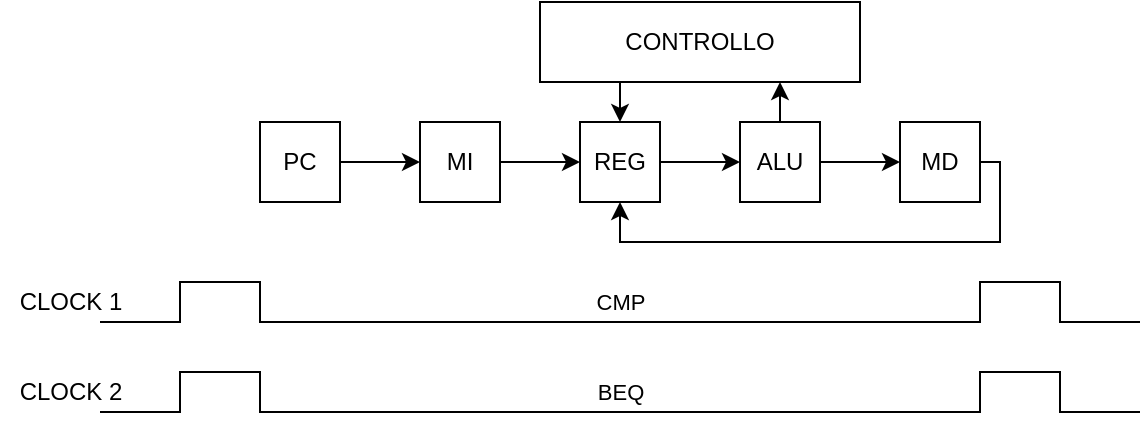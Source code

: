 <mxfile>
    <diagram id="fEp_6WsO6eChwT8PkjVl" name="Pagina-1">
        <mxGraphModel dx="455" dy="326" grid="1" gridSize="10" guides="1" tooltips="1" connect="1" arrows="1" fold="1" page="1" pageScale="1" pageWidth="827" pageHeight="1169" math="0" shadow="0">
            <root>
                <mxCell id="0"/>
                <mxCell id="1" parent="0"/>
                <mxCell id="33" style="edgeStyle=orthogonalEdgeStyle;rounded=0;html=1;exitX=0.5;exitY=0;exitDx=0;exitDy=0;entryX=0.25;entryY=1;entryDx=0;entryDy=0;startArrow=classic;startFill=1;endArrow=none;endFill=0;" edge="1" parent="1" source="2" target="7">
                    <mxGeometry relative="1" as="geometry"/>
                </mxCell>
                <mxCell id="2" value="REG" style="whiteSpace=wrap;html=1;aspect=fixed;container=0;" vertex="1" parent="1">
                    <mxGeometry x="360" y="240" width="40" height="40" as="geometry"/>
                </mxCell>
                <mxCell id="34" style="edgeStyle=orthogonalEdgeStyle;rounded=0;html=1;exitX=1;exitY=0.5;exitDx=0;exitDy=0;entryX=0.5;entryY=1;entryDx=0;entryDy=0;startArrow=none;startFill=0;endArrow=classic;endFill=1;" edge="1" parent="1" source="3" target="2">
                    <mxGeometry relative="1" as="geometry">
                        <Array as="points">
                            <mxPoint x="570" y="260"/>
                            <mxPoint x="570" y="300"/>
                            <mxPoint x="380" y="300"/>
                        </Array>
                    </mxGeometry>
                </mxCell>
                <mxCell id="3" value="MD" style="whiteSpace=wrap;html=1;aspect=fixed;container=0;" vertex="1" parent="1">
                    <mxGeometry x="520" y="240" width="40" height="40" as="geometry"/>
                </mxCell>
                <mxCell id="12" style="edgeStyle=orthogonalEdgeStyle;html=1;exitX=1;exitY=0.5;exitDx=0;exitDy=0;entryX=0;entryY=0.5;entryDx=0;entryDy=0;" edge="1" parent="1" source="4" target="3">
                    <mxGeometry relative="1" as="geometry"/>
                </mxCell>
                <mxCell id="32" style="edgeStyle=orthogonalEdgeStyle;rounded=0;html=1;exitX=0.5;exitY=0;exitDx=0;exitDy=0;entryX=0.75;entryY=1;entryDx=0;entryDy=0;startArrow=none;startFill=0;endArrow=classic;endFill=1;" edge="1" parent="1" source="4" target="7">
                    <mxGeometry relative="1" as="geometry"/>
                </mxCell>
                <mxCell id="4" value="ALU" style="whiteSpace=wrap;html=1;aspect=fixed;container=0;" vertex="1" parent="1">
                    <mxGeometry x="440" y="240" width="40" height="40" as="geometry"/>
                </mxCell>
                <mxCell id="11" style="edgeStyle=orthogonalEdgeStyle;html=1;exitX=1;exitY=0.5;exitDx=0;exitDy=0;entryX=0;entryY=0.5;entryDx=0;entryDy=0;" edge="1" parent="1" source="2" target="4">
                    <mxGeometry relative="1" as="geometry"/>
                </mxCell>
                <mxCell id="10" style="edgeStyle=orthogonalEdgeStyle;html=1;exitX=1;exitY=0.5;exitDx=0;exitDy=0;entryX=0;entryY=0.5;entryDx=0;entryDy=0;" edge="1" parent="1" source="5" target="2">
                    <mxGeometry relative="1" as="geometry"/>
                </mxCell>
                <mxCell id="5" value="MI" style="whiteSpace=wrap;html=1;aspect=fixed;container=0;" vertex="1" parent="1">
                    <mxGeometry x="280" y="240" width="40" height="40" as="geometry"/>
                </mxCell>
                <mxCell id="9" style="edgeStyle=orthogonalEdgeStyle;html=1;exitX=1;exitY=0.5;exitDx=0;exitDy=0;entryX=0;entryY=0.5;entryDx=0;entryDy=0;" edge="1" parent="1" source="6" target="5">
                    <mxGeometry relative="1" as="geometry"/>
                </mxCell>
                <mxCell id="6" value="PC" style="whiteSpace=wrap;html=1;aspect=fixed;container=0;" vertex="1" parent="1">
                    <mxGeometry x="200" y="240" width="40" height="40" as="geometry"/>
                </mxCell>
                <mxCell id="7" value="CONTROLLO" style="rounded=0;whiteSpace=wrap;html=1;container=0;" vertex="1" parent="1">
                    <mxGeometry x="340" y="180" width="160" height="40" as="geometry"/>
                </mxCell>
                <mxCell id="35" value="CMP" style="endArrow=none;html=1;rounded=0;" edge="1" parent="1">
                    <mxGeometry y="10" width="50" height="50" relative="1" as="geometry">
                        <mxPoint x="120" y="340" as="sourcePoint"/>
                        <mxPoint x="640" y="340" as="targetPoint"/>
                        <Array as="points">
                            <mxPoint x="160" y="340"/>
                            <mxPoint x="160" y="320"/>
                            <mxPoint x="200" y="320"/>
                            <mxPoint x="200" y="340"/>
                            <mxPoint x="560" y="340"/>
                            <mxPoint x="560" y="320"/>
                            <mxPoint x="600" y="320"/>
                            <mxPoint x="600" y="340"/>
                        </Array>
                        <mxPoint as="offset"/>
                    </mxGeometry>
                </mxCell>
                <mxCell id="36" value="BEQ" style="endArrow=none;html=1;rounded=0;" edge="1" parent="1">
                    <mxGeometry y="10" width="50" height="50" relative="1" as="geometry">
                        <mxPoint x="120" y="385" as="sourcePoint"/>
                        <mxPoint x="640" y="385" as="targetPoint"/>
                        <Array as="points">
                            <mxPoint x="160" y="385"/>
                            <mxPoint x="160" y="365"/>
                            <mxPoint x="200" y="365"/>
                            <mxPoint x="200" y="385"/>
                            <mxPoint x="560" y="385"/>
                            <mxPoint x="560" y="365"/>
                            <mxPoint x="600" y="365"/>
                            <mxPoint x="600" y="385"/>
                        </Array>
                        <mxPoint as="offset"/>
                    </mxGeometry>
                </mxCell>
                <mxCell id="37" value="CLOCK 1" style="text;html=1;align=center;verticalAlign=middle;resizable=0;points=[];autosize=1;strokeColor=none;fillColor=none;" vertex="1" parent="1">
                    <mxGeometry x="70" y="315" width="70" height="30" as="geometry"/>
                </mxCell>
                <mxCell id="38" value="CLOCK 2" style="text;html=1;align=center;verticalAlign=middle;resizable=0;points=[];autosize=1;strokeColor=none;fillColor=none;" vertex="1" parent="1">
                    <mxGeometry x="70" y="360" width="70" height="30" as="geometry"/>
                </mxCell>
            </root>
        </mxGraphModel>
    </diagram>
</mxfile>